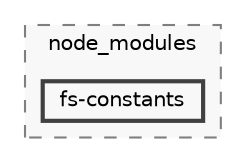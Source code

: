 digraph "backend/node_modules/fs-constants"
{
 // LATEX_PDF_SIZE
  bgcolor="transparent";
  edge [fontname=Helvetica,fontsize=10,labelfontname=Helvetica,labelfontsize=10];
  node [fontname=Helvetica,fontsize=10,shape=box,height=0.2,width=0.4];
  compound=true
  subgraph clusterdir_86dbea9de526ba50b112ba867d8b4b1f {
    graph [ bgcolor="#f8f8f8", pencolor="grey50", label="node_modules", fontname=Helvetica,fontsize=10 style="filled,dashed", URL="dir_86dbea9de526ba50b112ba867d8b4b1f.html",tooltip=""]
  dir_fb2983922aff067b8c20882524117a38 [label="fs-constants", fillcolor="#f8f8f8", color="grey25", style="filled,bold", URL="dir_fb2983922aff067b8c20882524117a38.html",tooltip=""];
  }
}
